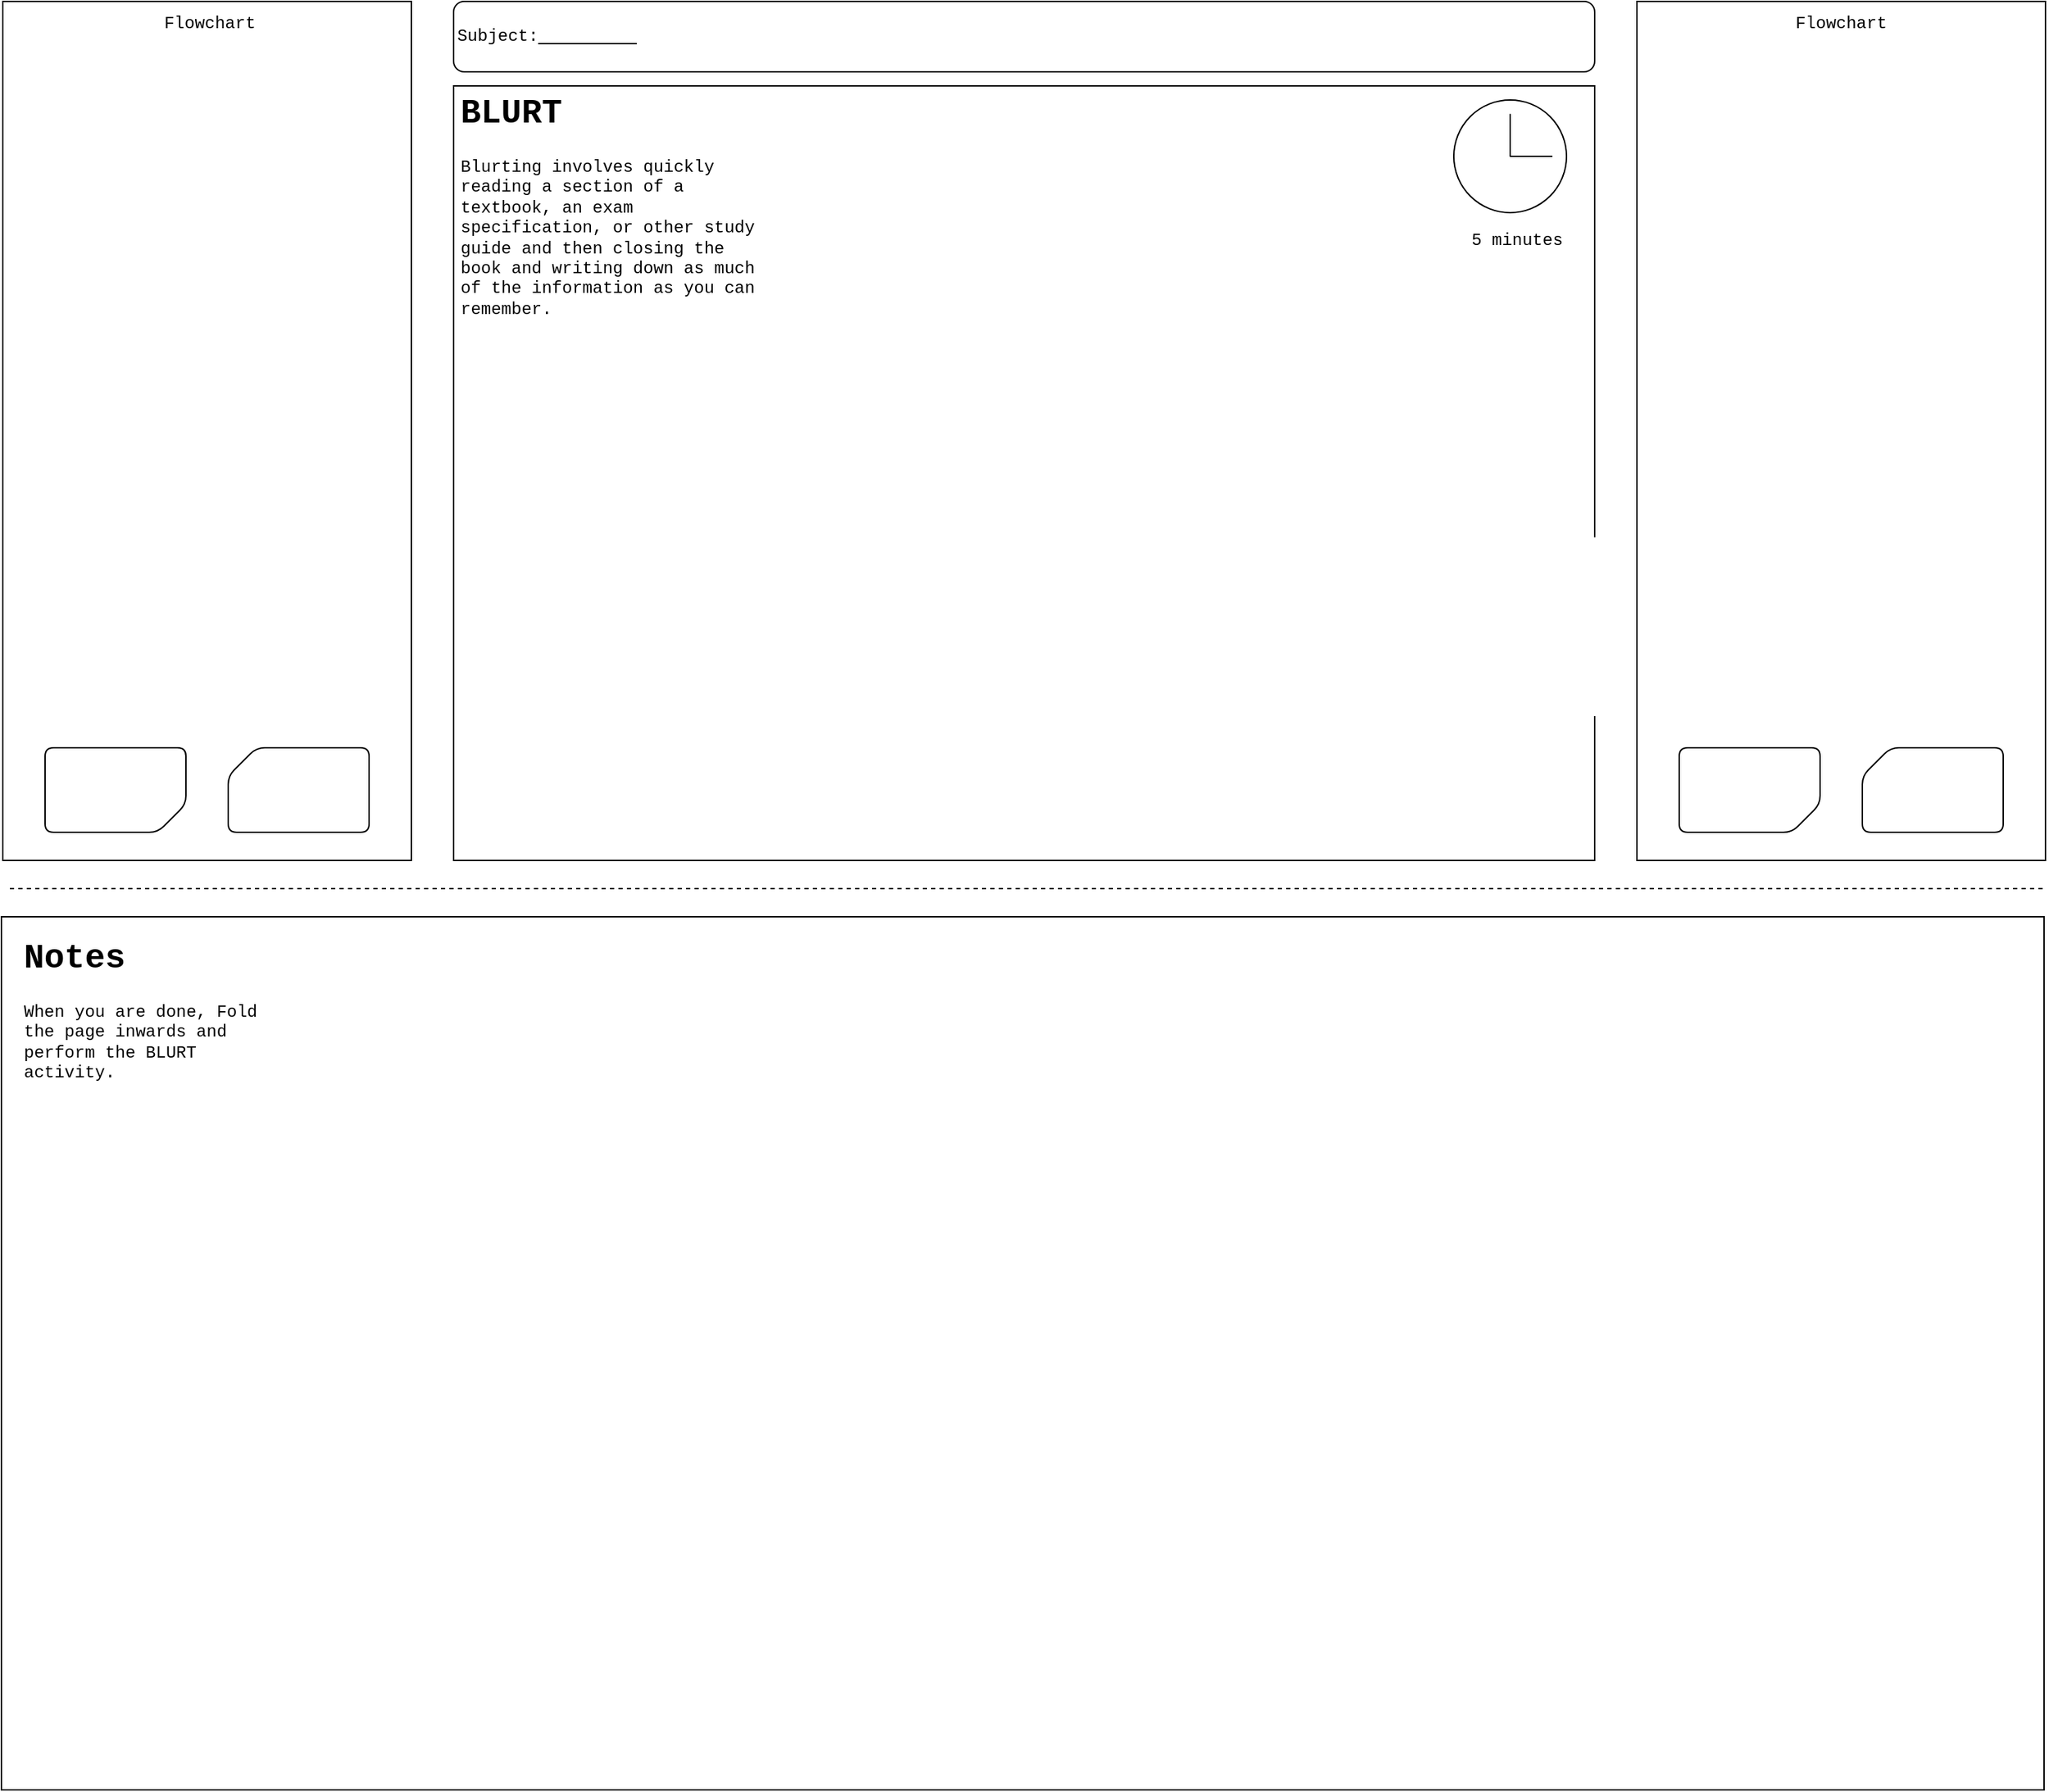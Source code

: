 <mxfile version="21.6.9" type="github">
  <diagram name="Page-1" id="MsKLmUilXUobWIuIifkx">
    <mxGraphModel dx="2327" dy="856" grid="1" gridSize="10" guides="1" tooltips="1" connect="1" arrows="1" fold="1" page="1" pageScale="1" pageWidth="827" pageHeight="1169" background="none" math="0" shadow="0">
      <root>
        <mxCell id="0" />
        <mxCell id="1" parent="0" />
        <mxCell id="Fr31JLENJhVwNltYiqaI-16" value="" style="rounded=1;whiteSpace=wrap;html=1;labelBackgroundColor=none;" vertex="1" parent="1">
          <mxGeometry x="10" y="10" width="810" height="50" as="geometry" />
        </mxCell>
        <mxCell id="Fr31JLENJhVwNltYiqaI-18" value="Subject:&amp;nbsp;" style="text;html=1;strokeColor=none;fillColor=none;align=center;verticalAlign=middle;whiteSpace=wrap;rounded=1;labelBackgroundColor=none;fontFamily=Courier New;" vertex="1" parent="1">
          <mxGeometry x="20" y="20" width="50" height="30" as="geometry" />
        </mxCell>
        <mxCell id="Fr31JLENJhVwNltYiqaI-19" value="" style="endArrow=none;html=1;rounded=1;labelBackgroundColor=none;fontColor=default;" edge="1" parent="1" target="Fr31JLENJhVwNltYiqaI-16">
          <mxGeometry width="50" height="50" relative="1" as="geometry">
            <mxPoint x="180" y="10" as="sourcePoint" />
            <mxPoint x="230" y="-40" as="targetPoint" />
          </mxGeometry>
        </mxCell>
        <mxCell id="Fr31JLENJhVwNltYiqaI-21" value="&lt;br&gt;" style="text;strokeColor=none;align=center;fillColor=none;html=1;verticalAlign=middle;whiteSpace=wrap;rounded=1;labelBackgroundColor=none;" vertex="1" parent="1">
          <mxGeometry x="-110" y="250" width="60" height="30" as="geometry" />
        </mxCell>
        <mxCell id="Fr31JLENJhVwNltYiqaI-24" value="" style="endArrow=none;html=1;rounded=1;labelBackgroundColor=none;fontColor=default;" edge="1" parent="1">
          <mxGeometry width="50" height="50" relative="1" as="geometry">
            <mxPoint x="70" y="40" as="sourcePoint" />
            <mxPoint x="140" y="40" as="targetPoint" />
          </mxGeometry>
        </mxCell>
        <mxCell id="Fr31JLENJhVwNltYiqaI-27" value="" style="rounded=0;whiteSpace=wrap;html=1;strokeColor=default;fontFamily=Helvetica;fontSize=12;fontColor=default;fillColor=default;" vertex="1" parent="1">
          <mxGeometry x="10" y="70" width="810" height="550" as="geometry" />
        </mxCell>
        <mxCell id="Fr31JLENJhVwNltYiqaI-31" value="&lt;h1&gt;BLURT&lt;/h1&gt;&lt;div&gt;Blurting involves quickly reading a section of a textbook, an exam specification, or other study guide and then closing the book and writing down as much of the information as you can remember.&lt;br&gt;&lt;/div&gt;" style="text;html=1;strokeColor=none;fillColor=none;spacing=5;spacingTop=-20;whiteSpace=wrap;overflow=hidden;rounded=0;fontSize=12;fontFamily=Courier New;fontColor=default;" vertex="1" parent="1">
          <mxGeometry x="10" y="70" width="220" height="170" as="geometry" />
        </mxCell>
        <mxCell id="Fr31JLENJhVwNltYiqaI-32" value="" style="ellipse;whiteSpace=wrap;html=1;aspect=fixed;rounded=1;strokeColor=default;fontFamily=Helvetica;fontSize=12;fontColor=default;fillColor=default;movable=0;resizable=0;rotatable=0;deletable=0;editable=0;locked=1;connectable=0;" vertex="1" parent="1">
          <mxGeometry x="720" y="80" width="80" height="80" as="geometry" />
        </mxCell>
        <mxCell id="Fr31JLENJhVwNltYiqaI-36" value="" style="group" vertex="1" connectable="0" parent="1">
          <mxGeometry x="760" y="100" width="30" height="20" as="geometry" />
        </mxCell>
        <mxCell id="Fr31JLENJhVwNltYiqaI-34" value="" style="endArrow=none;html=1;rounded=1;fontFamily=Helvetica;fontSize=12;fontColor=default;" edge="1" parent="Fr31JLENJhVwNltYiqaI-36">
          <mxGeometry width="50" height="50" relative="1" as="geometry">
            <mxPoint y="20.263" as="sourcePoint" />
            <mxPoint y="-10.132" as="targetPoint" />
            <Array as="points">
              <mxPoint />
            </Array>
          </mxGeometry>
        </mxCell>
        <mxCell id="Fr31JLENJhVwNltYiqaI-35" value="" style="endArrow=none;html=1;rounded=1;fontFamily=Helvetica;fontSize=12;fontColor=default;" edge="1" parent="Fr31JLENJhVwNltYiqaI-36">
          <mxGeometry width="50" height="50" relative="1" as="geometry">
            <mxPoint y="20" as="sourcePoint" />
            <mxPoint x="30" y="20.263" as="targetPoint" />
            <Array as="points">
              <mxPoint x="30" y="20" />
            </Array>
          </mxGeometry>
        </mxCell>
        <mxCell id="Fr31JLENJhVwNltYiqaI-37" value="5 minutes" style="text;html=1;strokeColor=none;fillColor=none;align=center;verticalAlign=middle;whiteSpace=wrap;rounded=0;fontSize=12;fontFamily=Courier New;fontColor=default;" vertex="1" parent="1">
          <mxGeometry x="730" y="160" width="70" height="40" as="geometry" />
        </mxCell>
        <mxCell id="Fr31JLENJhVwNltYiqaI-38" value="" style="rounded=0;whiteSpace=wrap;html=1;strokeColor=default;fontFamily=Helvetica;fontSize=12;fontColor=default;fillColor=default;" vertex="1" parent="1">
          <mxGeometry x="-310" y="10" width="290" height="610" as="geometry" />
        </mxCell>
        <mxCell id="Fr31JLENJhVwNltYiqaI-39" value="" style="rounded=0;whiteSpace=wrap;html=1;strokeColor=default;fontFamily=Helvetica;fontSize=12;fontColor=default;fillColor=default;" vertex="1" parent="1">
          <mxGeometry x="850" y="10" width="290" height="610" as="geometry" />
        </mxCell>
        <mxCell id="Fr31JLENJhVwNltYiqaI-43" value="" style="group" vertex="1" connectable="0" parent="1">
          <mxGeometry x="-280" y="540" width="230" height="60" as="geometry" />
        </mxCell>
        <mxCell id="Fr31JLENJhVwNltYiqaI-41" value="" style="verticalLabelPosition=bottom;verticalAlign=top;html=1;shape=card;whiteSpace=wrap;size=20;arcSize=12;rounded=1;strokeColor=default;fontFamily=Helvetica;fontSize=12;fontColor=default;fillColor=default;" vertex="1" parent="Fr31JLENJhVwNltYiqaI-43">
          <mxGeometry x="130" width="100" height="60" as="geometry" />
        </mxCell>
        <mxCell id="Fr31JLENJhVwNltYiqaI-42" value="" style="verticalLabelPosition=bottom;verticalAlign=top;html=1;shape=card;whiteSpace=wrap;size=20;arcSize=12;rounded=1;strokeColor=default;fontFamily=Helvetica;fontSize=12;fontColor=default;fillColor=default;direction=west;" vertex="1" parent="Fr31JLENJhVwNltYiqaI-43">
          <mxGeometry width="100" height="60" as="geometry" />
        </mxCell>
        <mxCell id="Fr31JLENJhVwNltYiqaI-44" value="" style="group" vertex="1" connectable="0" parent="1">
          <mxGeometry x="880" y="540" width="230" height="60" as="geometry" />
        </mxCell>
        <mxCell id="Fr31JLENJhVwNltYiqaI-45" value="" style="verticalLabelPosition=bottom;verticalAlign=top;html=1;shape=card;whiteSpace=wrap;size=20;arcSize=12;rounded=1;strokeColor=default;fontFamily=Helvetica;fontSize=12;fontColor=default;fillColor=default;" vertex="1" parent="Fr31JLENJhVwNltYiqaI-44">
          <mxGeometry x="130" width="100" height="60" as="geometry" />
        </mxCell>
        <mxCell id="Fr31JLENJhVwNltYiqaI-46" value="" style="verticalLabelPosition=bottom;verticalAlign=top;html=1;shape=card;whiteSpace=wrap;size=20;arcSize=12;rounded=1;strokeColor=default;fontFamily=Helvetica;fontSize=12;fontColor=default;fillColor=default;direction=west;" vertex="1" parent="Fr31JLENJhVwNltYiqaI-44">
          <mxGeometry width="100" height="60" as="geometry" />
        </mxCell>
        <mxCell id="Fr31JLENJhVwNltYiqaI-48" value="&lt;font face=&quot;Courier New&quot;&gt;Flowchart&lt;/font&gt;" style="text;html=1;strokeColor=none;fillColor=none;align=center;verticalAlign=middle;whiteSpace=wrap;rounded=0;fontSize=12;fontFamily=Helvetica;fontColor=default;" vertex="1" parent="1">
          <mxGeometry x="-193" y="10" width="60" height="30" as="geometry" />
        </mxCell>
        <mxCell id="Fr31JLENJhVwNltYiqaI-49" value="&lt;font face=&quot;Courier New&quot;&gt;Flowchart&lt;/font&gt;" style="text;html=1;strokeColor=none;fillColor=none;align=center;verticalAlign=middle;whiteSpace=wrap;rounded=0;fontSize=12;fontFamily=Helvetica;fontColor=default;" vertex="1" parent="1">
          <mxGeometry x="965" y="10" width="60" height="30" as="geometry" />
        </mxCell>
        <UserObject label="" id="Fr31JLENJhVwNltYiqaI-54">
          <mxCell style="rounded=0;whiteSpace=wrap;html=1;strokeColor=default;fontFamily=Helvetica;fontSize=12;fontColor=default;fillColor=default;" vertex="1" parent="1">
            <mxGeometry x="-311" y="660" width="1450" height="620" as="geometry" />
          </mxCell>
        </UserObject>
        <mxCell id="Fr31JLENJhVwNltYiqaI-55" value="" style="endArrow=none;dashed=1;html=1;rounded=1;fontFamily=Helvetica;fontSize=12;fontColor=default;" edge="1" parent="1">
          <mxGeometry width="50" height="50" relative="1" as="geometry">
            <mxPoint x="-305" y="640" as="sourcePoint" />
            <mxPoint x="1140" y="640" as="targetPoint" />
          </mxGeometry>
        </mxCell>
        <mxCell id="Fr31JLENJhVwNltYiqaI-56" value="&lt;h1&gt;Notes&lt;/h1&gt;&lt;div&gt;When you are done, Fold the page inwards and perform the BLURT activity.&lt;/div&gt;" style="text;html=1;strokeColor=none;fillColor=none;spacing=5;spacingTop=-20;whiteSpace=wrap;overflow=hidden;rounded=0;fontSize=12;fontFamily=Courier New;fontColor=default;" vertex="1" parent="1">
          <mxGeometry x="-300" y="670" width="190" height="120" as="geometry" />
        </mxCell>
      </root>
    </mxGraphModel>
  </diagram>
</mxfile>

